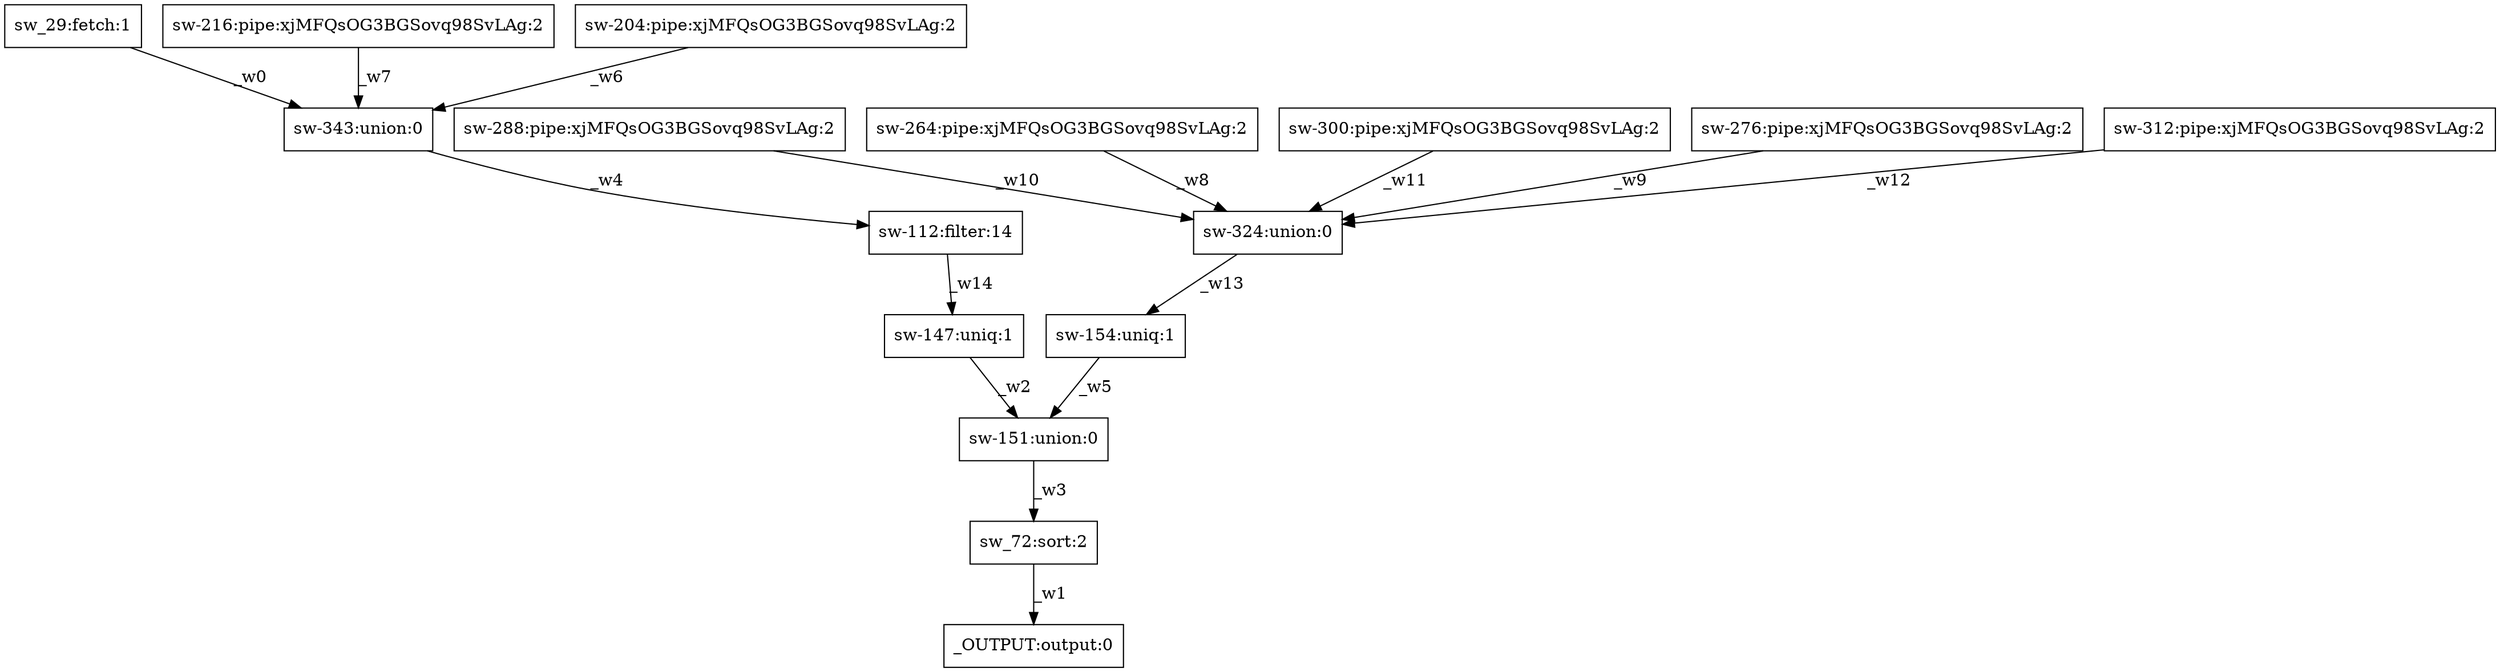 digraph test1 { node [shape=box] "sw_29" [label="sw_29:fetch:1"];"_OUTPUT" [label="_OUTPUT:output:0"];"sw_72" [label="sw_72:sort:2"];"sw-147" [label="sw-147:uniq:1"];"sw-151" [label="sw-151:union:0"];"sw-112" [label="sw-112:filter:14"];"sw-154" [label="sw-154:uniq:1"];"sw-324" [label="sw-324:union:0"];"sw-288" [label="sw-288:pipe:xjMFQsOG3BGSovq98SvLAg:2"];"sw-264" [label="sw-264:pipe:xjMFQsOG3BGSovq98SvLAg:2"];"sw-216" [label="sw-216:pipe:xjMFQsOG3BGSovq98SvLAg:2"];"sw-300" [label="sw-300:pipe:xjMFQsOG3BGSovq98SvLAg:2"];"sw-276" [label="sw-276:pipe:xjMFQsOG3BGSovq98SvLAg:2"];"sw-312" [label="sw-312:pipe:xjMFQsOG3BGSovq98SvLAg:2"];"sw-204" [label="sw-204:pipe:xjMFQsOG3BGSovq98SvLAg:2"];"sw-343" [label="sw-343:union:0"];"sw_29" -> "sw-343" [label="_w0"];"sw_72" -> "_OUTPUT" [label="_w1"];"sw-147" -> "sw-151" [label="_w2"];"sw-151" -> "sw_72" [label="_w3"];"sw-343" -> "sw-112" [label="_w4"];"sw-154" -> "sw-151" [label="_w5"];"sw-204" -> "sw-343" [label="_w6"];"sw-216" -> "sw-343" [label="_w7"];"sw-264" -> "sw-324" [label="_w8"];"sw-276" -> "sw-324" [label="_w9"];"sw-288" -> "sw-324" [label="_w10"];"sw-300" -> "sw-324" [label="_w11"];"sw-312" -> "sw-324" [label="_w12"];"sw-324" -> "sw-154" [label="_w13"];"sw-112" -> "sw-147" [label="_w14"];}